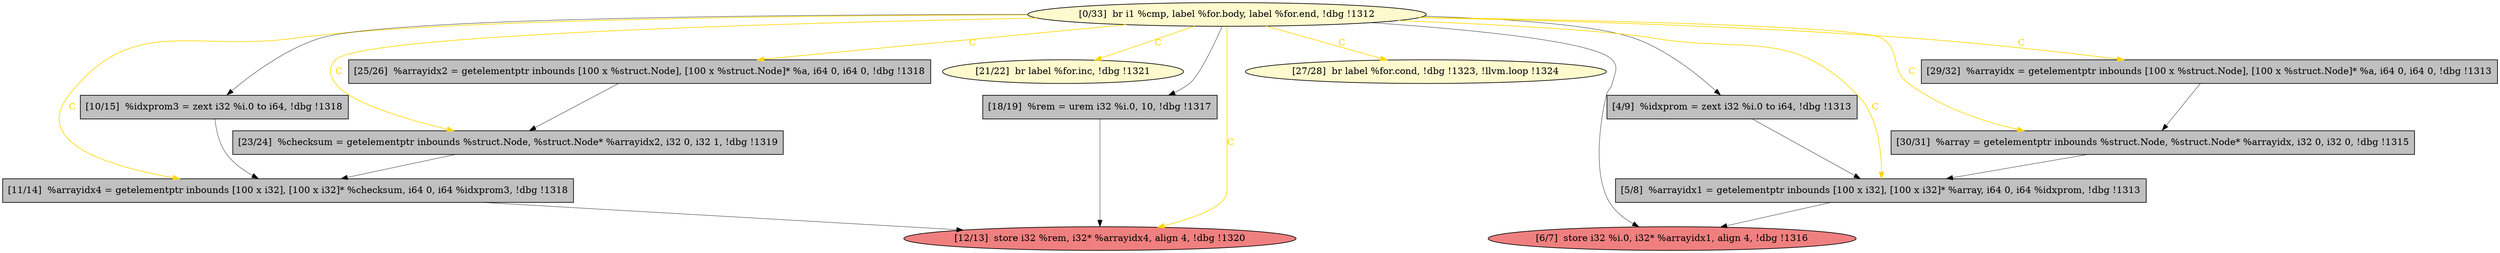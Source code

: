 
digraph G {


node157 [fillcolor=grey,label="[11/14]  %arrayidx4 = getelementptr inbounds [100 x i32], [100 x i32]* %checksum, i64 0, i64 %idxprom3, !dbg !1318",shape=rectangle,style=filled ]
node156 [fillcolor=grey,label="[4/9]  %idxprom = zext i32 %i.0 to i64, !dbg !1313",shape=rectangle,style=filled ]
node153 [fillcolor=grey,label="[18/19]  %rem = urem i32 %i.0, 10, !dbg !1317",shape=rectangle,style=filled ]
node154 [fillcolor=grey,label="[5/8]  %arrayidx1 = getelementptr inbounds [100 x i32], [100 x i32]* %array, i64 0, i64 %idxprom, !dbg !1313",shape=rectangle,style=filled ]
node152 [fillcolor=lemonchiffon,label="[21/22]  br label %for.inc, !dbg !1321",shape=ellipse,style=filled ]
node147 [fillcolor=grey,label="[23/24]  %checksum = getelementptr inbounds %struct.Node, %struct.Node* %arrayidx2, i32 0, i32 1, !dbg !1319",shape=rectangle,style=filled ]
node159 [fillcolor=grey,label="[10/15]  %idxprom3 = zext i32 %i.0 to i64, !dbg !1318",shape=rectangle,style=filled ]
node146 [fillcolor=lemonchiffon,label="[27/28]  br label %for.cond, !dbg !1323, !llvm.loop !1324",shape=ellipse,style=filled ]
node151 [fillcolor=grey,label="[29/32]  %arrayidx = getelementptr inbounds [100 x %struct.Node], [100 x %struct.Node]* %a, i64 0, i64 0, !dbg !1313",shape=rectangle,style=filled ]
node155 [fillcolor=lightcoral,label="[6/7]  store i32 %i.0, i32* %arrayidx1, align 4, !dbg !1316",shape=ellipse,style=filled ]
node148 [fillcolor=lemonchiffon,label="[0/33]  br i1 %cmp, label %for.body, label %for.end, !dbg !1312",shape=ellipse,style=filled ]
node158 [fillcolor=lightcoral,label="[12/13]  store i32 %rem, i32* %arrayidx4, align 4, !dbg !1320",shape=ellipse,style=filled ]
node149 [fillcolor=grey,label="[30/31]  %array = getelementptr inbounds %struct.Node, %struct.Node* %arrayidx, i32 0, i32 0, !dbg !1315",shape=rectangle,style=filled ]
node150 [fillcolor=grey,label="[25/26]  %arrayidx2 = getelementptr inbounds [100 x %struct.Node], [100 x %struct.Node]* %a, i64 0, i64 0, !dbg !1318",shape=rectangle,style=filled ]

node148->node149 [style=solid,color=gold,label="C",penwidth=1.0,fontcolor=gold ]
node148->node151 [style=solid,color=gold,label="C",penwidth=1.0,fontcolor=gold ]
node148->node156 [style=solid,color=black,label="",penwidth=0.5,fontcolor=black ]
node154->node155 [style=solid,color=black,label="",penwidth=0.5,fontcolor=black ]
node148->node154 [style=solid,color=gold,label="C",penwidth=1.0,fontcolor=gold ]
node148->node150 [style=solid,color=gold,label="C",penwidth=1.0,fontcolor=gold ]
node147->node157 [style=solid,color=black,label="",penwidth=0.5,fontcolor=black ]
node148->node147 [style=solid,color=gold,label="C",penwidth=1.0,fontcolor=gold ]
node156->node154 [style=solid,color=black,label="",penwidth=0.5,fontcolor=black ]
node150->node147 [style=solid,color=black,label="",penwidth=0.5,fontcolor=black ]
node148->node155 [style=solid,color=black,label="",penwidth=0.5,fontcolor=black ]
node148->node152 [style=solid,color=gold,label="C",penwidth=1.0,fontcolor=gold ]
node159->node157 [style=solid,color=black,label="",penwidth=0.5,fontcolor=black ]
node148->node153 [style=solid,color=black,label="",penwidth=0.5,fontcolor=black ]
node148->node146 [style=solid,color=gold,label="C",penwidth=1.0,fontcolor=gold ]
node148->node158 [style=solid,color=gold,label="C",penwidth=1.0,fontcolor=gold ]
node149->node154 [style=solid,color=black,label="",penwidth=0.5,fontcolor=black ]
node151->node149 [style=solid,color=black,label="",penwidth=0.5,fontcolor=black ]
node148->node157 [style=solid,color=gold,label="C",penwidth=1.0,fontcolor=gold ]
node157->node158 [style=solid,color=black,label="",penwidth=0.5,fontcolor=black ]
node153->node158 [style=solid,color=black,label="",penwidth=0.5,fontcolor=black ]
node148->node159 [style=solid,color=black,label="",penwidth=0.5,fontcolor=black ]


}
